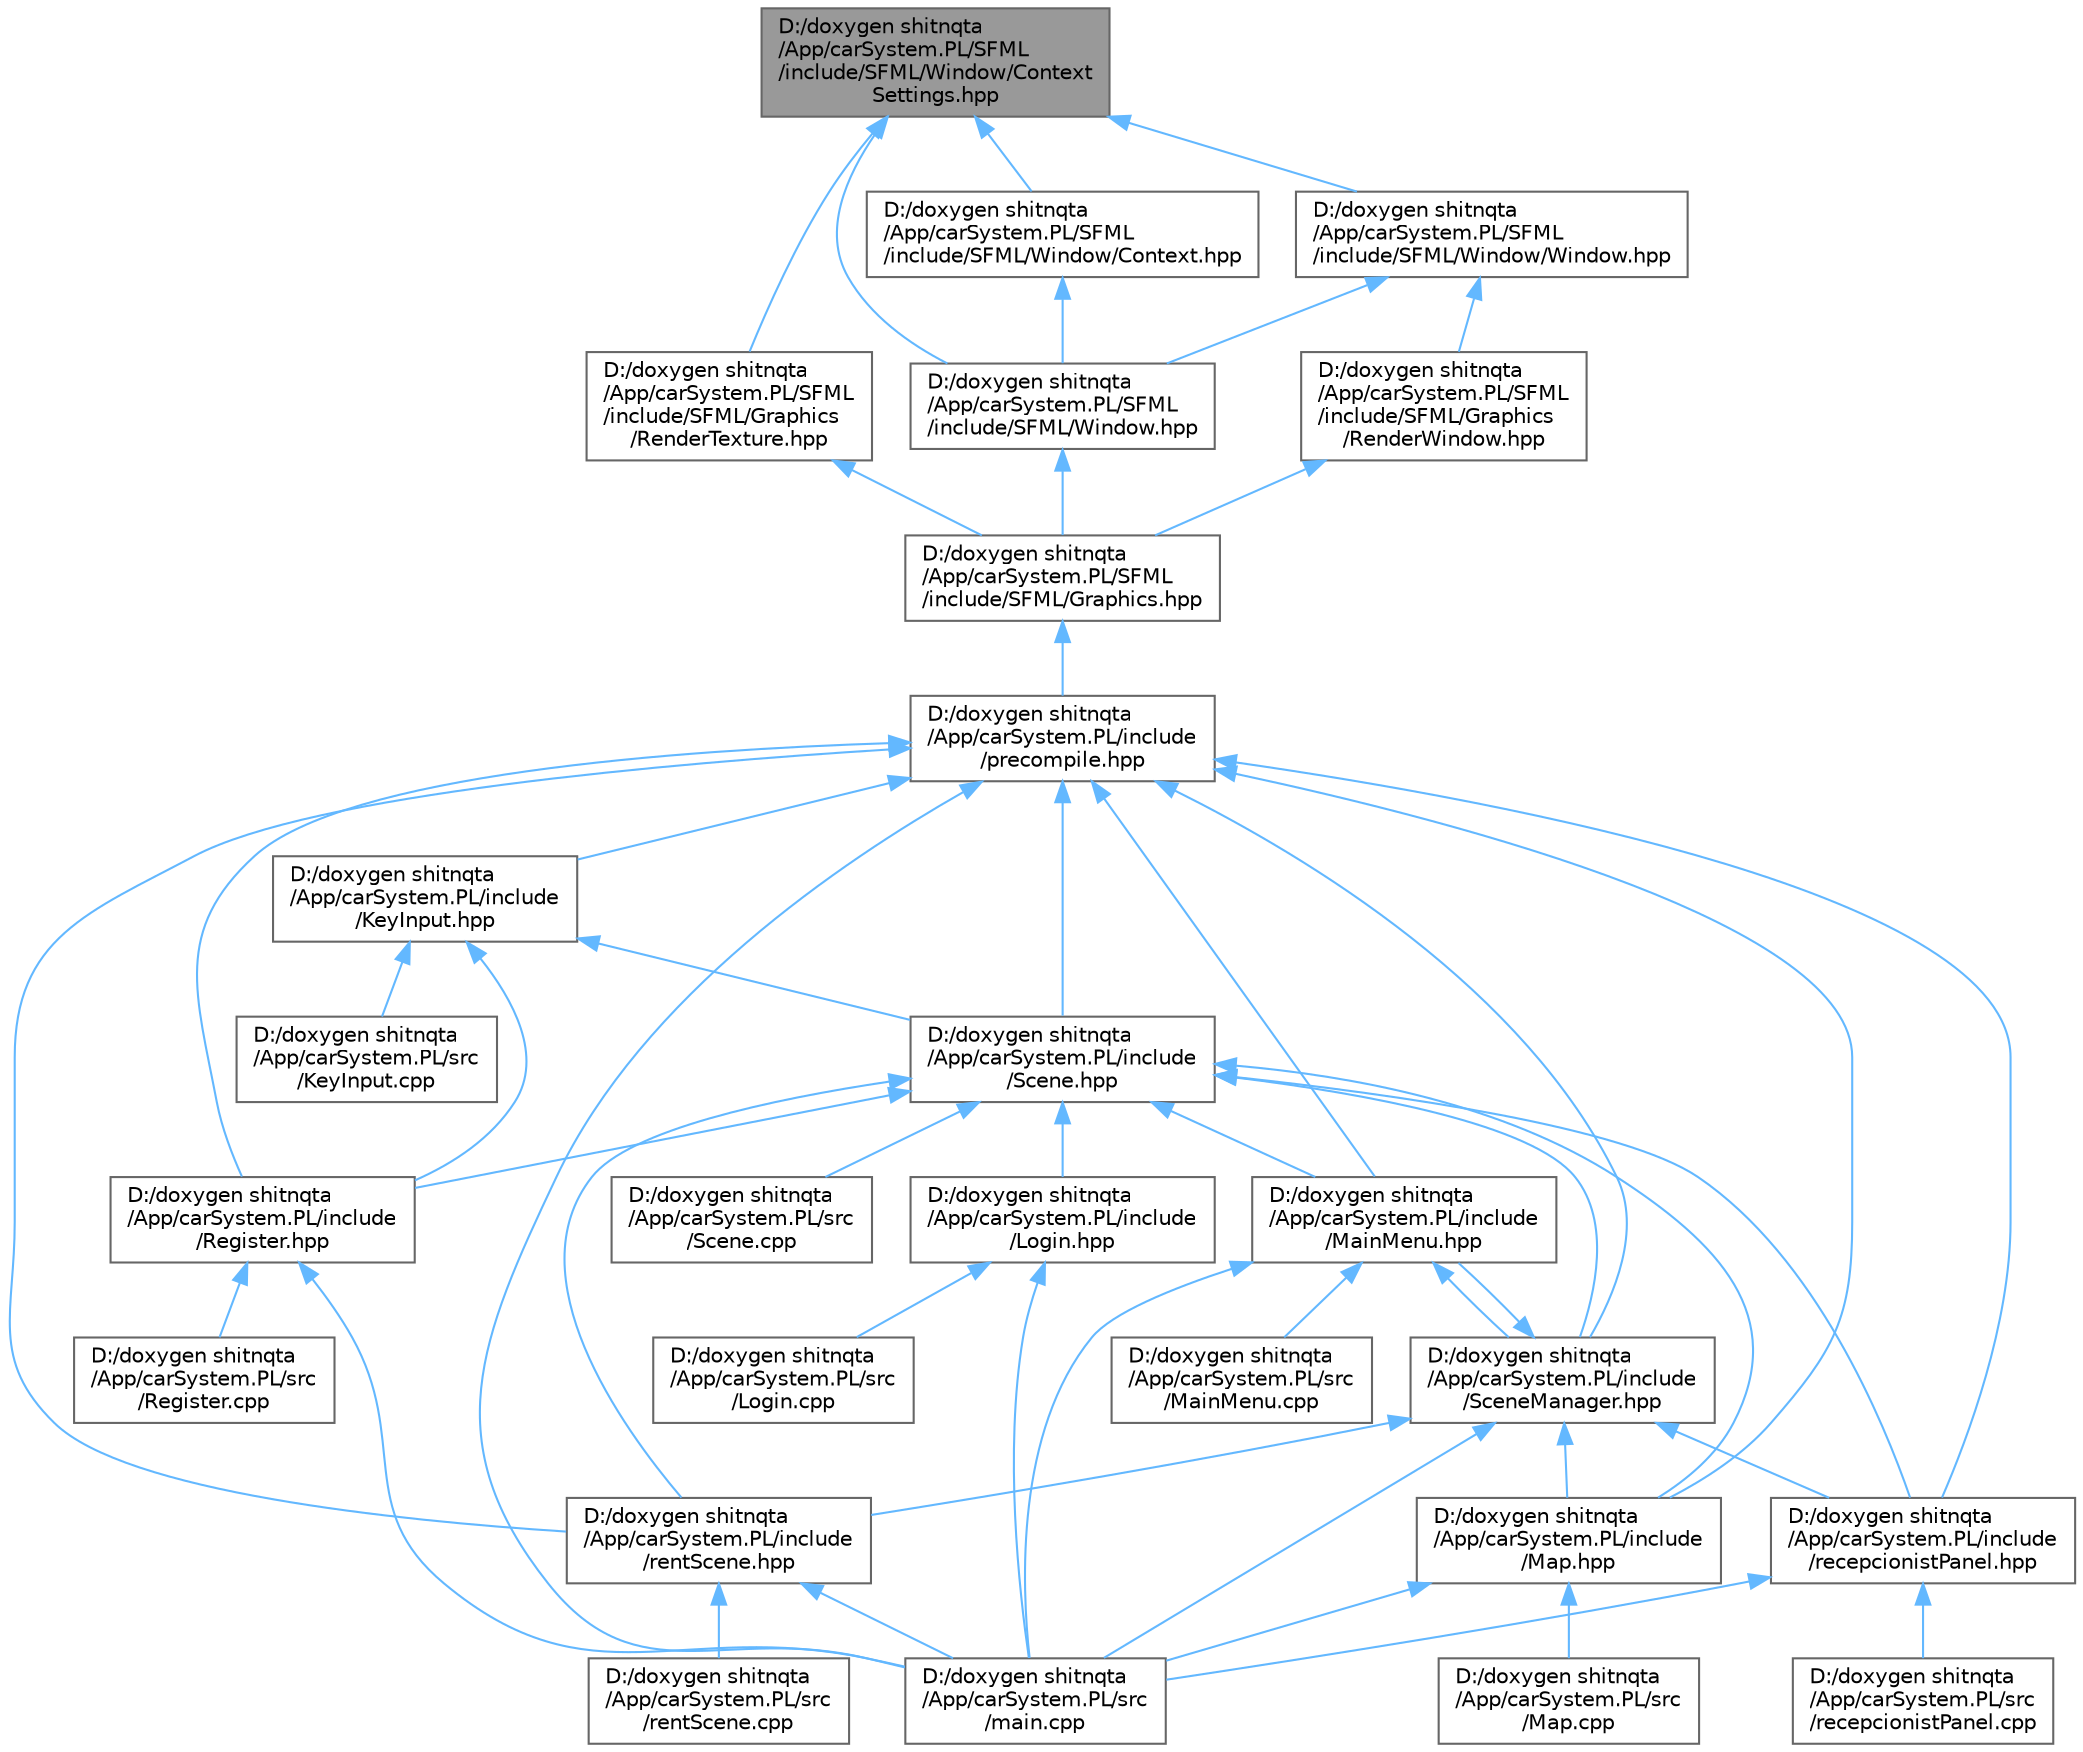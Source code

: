 digraph "D:/doxygen shitnqta/App/carSystem.PL/SFML/include/SFML/Window/ContextSettings.hpp"
{
 // INTERACTIVE_SVG=YES
 // LATEX_PDF_SIZE
  bgcolor="transparent";
  edge [fontname=Helvetica,fontsize=10,labelfontname=Helvetica,labelfontsize=10];
  node [fontname=Helvetica,fontsize=10,shape=box,height=0.2,width=0.4];
  Node1 [id="Node000001",label="D:/doxygen shitnqta\l/App/carSystem.PL/SFML\l/include/SFML/Window/Context\lSettings.hpp",height=0.2,width=0.4,color="gray40", fillcolor="grey60", style="filled", fontcolor="black",tooltip=" "];
  Node1 -> Node2 [id="edge1_Node000001_Node000002",dir="back",color="steelblue1",style="solid",tooltip=" "];
  Node2 [id="Node000002",label="D:/doxygen shitnqta\l/App/carSystem.PL/SFML\l/include/SFML/Graphics\l/RenderTexture.hpp",height=0.2,width=0.4,color="grey40", fillcolor="white", style="filled",URL="$a00413.html",tooltip=" "];
  Node2 -> Node3 [id="edge2_Node000002_Node000003",dir="back",color="steelblue1",style="solid",tooltip=" "];
  Node3 [id="Node000003",label="D:/doxygen shitnqta\l/App/carSystem.PL/SFML\l/include/SFML/Graphics.hpp",height=0.2,width=0.4,color="grey40", fillcolor="white", style="filled",URL="$a00452.html",tooltip=" "];
  Node3 -> Node4 [id="edge3_Node000003_Node000004",dir="back",color="steelblue1",style="solid",tooltip=" "];
  Node4 [id="Node000004",label="D:/doxygen shitnqta\l/App/carSystem.PL/include\l/precompile.hpp",height=0.2,width=0.4,color="grey40", fillcolor="white", style="filled",URL="$a02200.html",tooltip=" "];
  Node4 -> Node5 [id="edge4_Node000004_Node000005",dir="back",color="steelblue1",style="solid",tooltip=" "];
  Node5 [id="Node000005",label="D:/doxygen shitnqta\l/App/carSystem.PL/include\l/KeyInput.hpp",height=0.2,width=0.4,color="grey40", fillcolor="white", style="filled",URL="$a00275.html",tooltip=" "];
  Node5 -> Node6 [id="edge5_Node000005_Node000006",dir="back",color="steelblue1",style="solid",tooltip=" "];
  Node6 [id="Node000006",label="D:/doxygen shitnqta\l/App/carSystem.PL/include\l/Register.hpp",height=0.2,width=0.4,color="grey40", fillcolor="white", style="filled",URL="$a00296.html",tooltip=" "];
  Node6 -> Node7 [id="edge6_Node000006_Node000007",dir="back",color="steelblue1",style="solid",tooltip=" "];
  Node7 [id="Node000007",label="D:/doxygen shitnqta\l/App/carSystem.PL/src\l/Register.cpp",height=0.2,width=0.4,color="grey40", fillcolor="white", style="filled",URL="$a00641.html",tooltip=" "];
  Node6 -> Node8 [id="edge7_Node000006_Node000008",dir="back",color="steelblue1",style="solid",tooltip=" "];
  Node8 [id="Node000008",label="D:/doxygen shitnqta\l/App/carSystem.PL/src\l/main.cpp",height=0.2,width=0.4,color="grey40", fillcolor="white", style="filled",URL="$a00629.html",tooltip=" "];
  Node5 -> Node9 [id="edge8_Node000005_Node000009",dir="back",color="steelblue1",style="solid",tooltip=" "];
  Node9 [id="Node000009",label="D:/doxygen shitnqta\l/App/carSystem.PL/include\l/Scene.hpp",height=0.2,width=0.4,color="grey40", fillcolor="white", style="filled",URL="$a00302.html",tooltip=" "];
  Node9 -> Node10 [id="edge9_Node000009_Node000010",dir="back",color="steelblue1",style="solid",tooltip=" "];
  Node10 [id="Node000010",label="D:/doxygen shitnqta\l/App/carSystem.PL/include\l/Login.hpp",height=0.2,width=0.4,color="grey40", fillcolor="white", style="filled",URL="$a00278.html",tooltip=" "];
  Node10 -> Node11 [id="edge10_Node000010_Node000011",dir="back",color="steelblue1",style="solid",tooltip=" "];
  Node11 [id="Node000011",label="D:/doxygen shitnqta\l/App/carSystem.PL/src\l/Login.cpp",height=0.2,width=0.4,color="grey40", fillcolor="white", style="filled",URL="$a00623.html",tooltip=" "];
  Node10 -> Node8 [id="edge11_Node000010_Node000008",dir="back",color="steelblue1",style="solid",tooltip=" "];
  Node9 -> Node12 [id="edge12_Node000009_Node000012",dir="back",color="steelblue1",style="solid",tooltip=" "];
  Node12 [id="Node000012",label="D:/doxygen shitnqta\l/App/carSystem.PL/include\l/MainMenu.hpp",height=0.2,width=0.4,color="grey40", fillcolor="white", style="filled",URL="$a00284.html",tooltip=" "];
  Node12 -> Node13 [id="edge13_Node000012_Node000013",dir="back",color="steelblue1",style="solid",tooltip=" "];
  Node13 [id="Node000013",label="D:/doxygen shitnqta\l/App/carSystem.PL/include\l/SceneManager.hpp",height=0.2,width=0.4,color="grey40", fillcolor="white", style="filled",URL="$a00305.html",tooltip=" "];
  Node13 -> Node12 [id="edge14_Node000013_Node000012",dir="back",color="steelblue1",style="solid",tooltip=" "];
  Node13 -> Node14 [id="edge15_Node000013_Node000014",dir="back",color="steelblue1",style="solid",tooltip=" "];
  Node14 [id="Node000014",label="D:/doxygen shitnqta\l/App/carSystem.PL/include\l/Map.hpp",height=0.2,width=0.4,color="grey40", fillcolor="white", style="filled",URL="$a00287.html",tooltip=" "];
  Node14 -> Node15 [id="edge16_Node000014_Node000015",dir="back",color="steelblue1",style="solid",tooltip=" "];
  Node15 [id="Node000015",label="D:/doxygen shitnqta\l/App/carSystem.PL/src\l/Map.cpp",height=0.2,width=0.4,color="grey40", fillcolor="white", style="filled",URL="$a00635.html",tooltip=" "];
  Node14 -> Node8 [id="edge17_Node000014_Node000008",dir="back",color="steelblue1",style="solid",tooltip=" "];
  Node13 -> Node16 [id="edge18_Node000013_Node000016",dir="back",color="steelblue1",style="solid",tooltip=" "];
  Node16 [id="Node000016",label="D:/doxygen shitnqta\l/App/carSystem.PL/include\l/recepcionistPanel.hpp",height=0.2,width=0.4,color="grey40", fillcolor="white", style="filled",URL="$a00293.html",tooltip=" "];
  Node16 -> Node8 [id="edge19_Node000016_Node000008",dir="back",color="steelblue1",style="solid",tooltip=" "];
  Node16 -> Node17 [id="edge20_Node000016_Node000017",dir="back",color="steelblue1",style="solid",tooltip=" "];
  Node17 [id="Node000017",label="D:/doxygen shitnqta\l/App/carSystem.PL/src\l/recepcionistPanel.cpp",height=0.2,width=0.4,color="grey40", fillcolor="white", style="filled",URL="$a00638.html",tooltip=" "];
  Node13 -> Node18 [id="edge21_Node000013_Node000018",dir="back",color="steelblue1",style="solid",tooltip=" "];
  Node18 [id="Node000018",label="D:/doxygen shitnqta\l/App/carSystem.PL/include\l/rentScene.hpp",height=0.2,width=0.4,color="grey40", fillcolor="white", style="filled",URL="$a00299.html",tooltip=" "];
  Node18 -> Node8 [id="edge22_Node000018_Node000008",dir="back",color="steelblue1",style="solid",tooltip=" "];
  Node18 -> Node19 [id="edge23_Node000018_Node000019",dir="back",color="steelblue1",style="solid",tooltip=" "];
  Node19 [id="Node000019",label="D:/doxygen shitnqta\l/App/carSystem.PL/src\l/rentScene.cpp",height=0.2,width=0.4,color="grey40", fillcolor="white", style="filled",URL="$a00644.html",tooltip=" "];
  Node13 -> Node8 [id="edge24_Node000013_Node000008",dir="back",color="steelblue1",style="solid",tooltip=" "];
  Node12 -> Node20 [id="edge25_Node000012_Node000020",dir="back",color="steelblue1",style="solid",tooltip=" "];
  Node20 [id="Node000020",label="D:/doxygen shitnqta\l/App/carSystem.PL/src\l/MainMenu.cpp",height=0.2,width=0.4,color="grey40", fillcolor="white", style="filled",URL="$a00632.html",tooltip=" "];
  Node12 -> Node8 [id="edge26_Node000012_Node000008",dir="back",color="steelblue1",style="solid",tooltip=" "];
  Node9 -> Node14 [id="edge27_Node000009_Node000014",dir="back",color="steelblue1",style="solid",tooltip=" "];
  Node9 -> Node6 [id="edge28_Node000009_Node000006",dir="back",color="steelblue1",style="solid",tooltip=" "];
  Node9 -> Node13 [id="edge29_Node000009_Node000013",dir="back",color="steelblue1",style="solid",tooltip=" "];
  Node9 -> Node16 [id="edge30_Node000009_Node000016",dir="back",color="steelblue1",style="solid",tooltip=" "];
  Node9 -> Node18 [id="edge31_Node000009_Node000018",dir="back",color="steelblue1",style="solid",tooltip=" "];
  Node9 -> Node21 [id="edge32_Node000009_Node000021",dir="back",color="steelblue1",style="solid",tooltip=" "];
  Node21 [id="Node000021",label="D:/doxygen shitnqta\l/App/carSystem.PL/src\l/Scene.cpp",height=0.2,width=0.4,color="grey40", fillcolor="white", style="filled",URL="$a00647.html",tooltip=" "];
  Node5 -> Node22 [id="edge33_Node000005_Node000022",dir="back",color="steelblue1",style="solid",tooltip=" "];
  Node22 [id="Node000022",label="D:/doxygen shitnqta\l/App/carSystem.PL/src\l/KeyInput.cpp",height=0.2,width=0.4,color="grey40", fillcolor="white", style="filled",URL="$a00620.html",tooltip=" "];
  Node4 -> Node12 [id="edge34_Node000004_Node000012",dir="back",color="steelblue1",style="solid",tooltip=" "];
  Node4 -> Node14 [id="edge35_Node000004_Node000014",dir="back",color="steelblue1",style="solid",tooltip=" "];
  Node4 -> Node6 [id="edge36_Node000004_Node000006",dir="back",color="steelblue1",style="solid",tooltip=" "];
  Node4 -> Node9 [id="edge37_Node000004_Node000009",dir="back",color="steelblue1",style="solid",tooltip=" "];
  Node4 -> Node13 [id="edge38_Node000004_Node000013",dir="back",color="steelblue1",style="solid",tooltip=" "];
  Node4 -> Node16 [id="edge39_Node000004_Node000016",dir="back",color="steelblue1",style="solid",tooltip=" "];
  Node4 -> Node18 [id="edge40_Node000004_Node000018",dir="back",color="steelblue1",style="solid",tooltip=" "];
  Node4 -> Node8 [id="edge41_Node000004_Node000008",dir="back",color="steelblue1",style="solid",tooltip=" "];
  Node1 -> Node23 [id="edge42_Node000001_Node000023",dir="back",color="steelblue1",style="solid",tooltip=" "];
  Node23 [id="Node000023",label="D:/doxygen shitnqta\l/App/carSystem.PL/SFML\l/include/SFML/Window.hpp",height=0.2,width=0.4,color="grey40", fillcolor="white", style="filled",URL="$a00605.html",tooltip=" "];
  Node23 -> Node3 [id="edge43_Node000023_Node000003",dir="back",color="steelblue1",style="solid",tooltip=" "];
  Node1 -> Node24 [id="edge44_Node000001_Node000024",dir="back",color="steelblue1",style="solid",tooltip=" "];
  Node24 [id="Node000024",label="D:/doxygen shitnqta\l/App/carSystem.PL/SFML\l/include/SFML/Window/Context.hpp",height=0.2,width=0.4,color="grey40", fillcolor="white", style="filled",URL="$a00572.html",tooltip=" "];
  Node24 -> Node23 [id="edge45_Node000024_Node000023",dir="back",color="steelblue1",style="solid",tooltip=" "];
  Node1 -> Node25 [id="edge46_Node000001_Node000025",dir="back",color="steelblue1",style="solid",tooltip=" "];
  Node25 [id="Node000025",label="D:/doxygen shitnqta\l/App/carSystem.PL/SFML\l/include/SFML/Window/Window.hpp",height=0.2,width=0.4,color="grey40", fillcolor="white", style="filled",URL="$a02218.html",tooltip=" "];
  Node25 -> Node26 [id="edge47_Node000025_Node000026",dir="back",color="steelblue1",style="solid",tooltip=" "];
  Node26 [id="Node000026",label="D:/doxygen shitnqta\l/App/carSystem.PL/SFML\l/include/SFML/Graphics\l/RenderWindow.hpp",height=0.2,width=0.4,color="grey40", fillcolor="white", style="filled",URL="$a00416.html",tooltip=" "];
  Node26 -> Node3 [id="edge48_Node000026_Node000003",dir="back",color="steelblue1",style="solid",tooltip=" "];
  Node25 -> Node23 [id="edge49_Node000025_Node000023",dir="back",color="steelblue1",style="solid",tooltip=" "];
}
